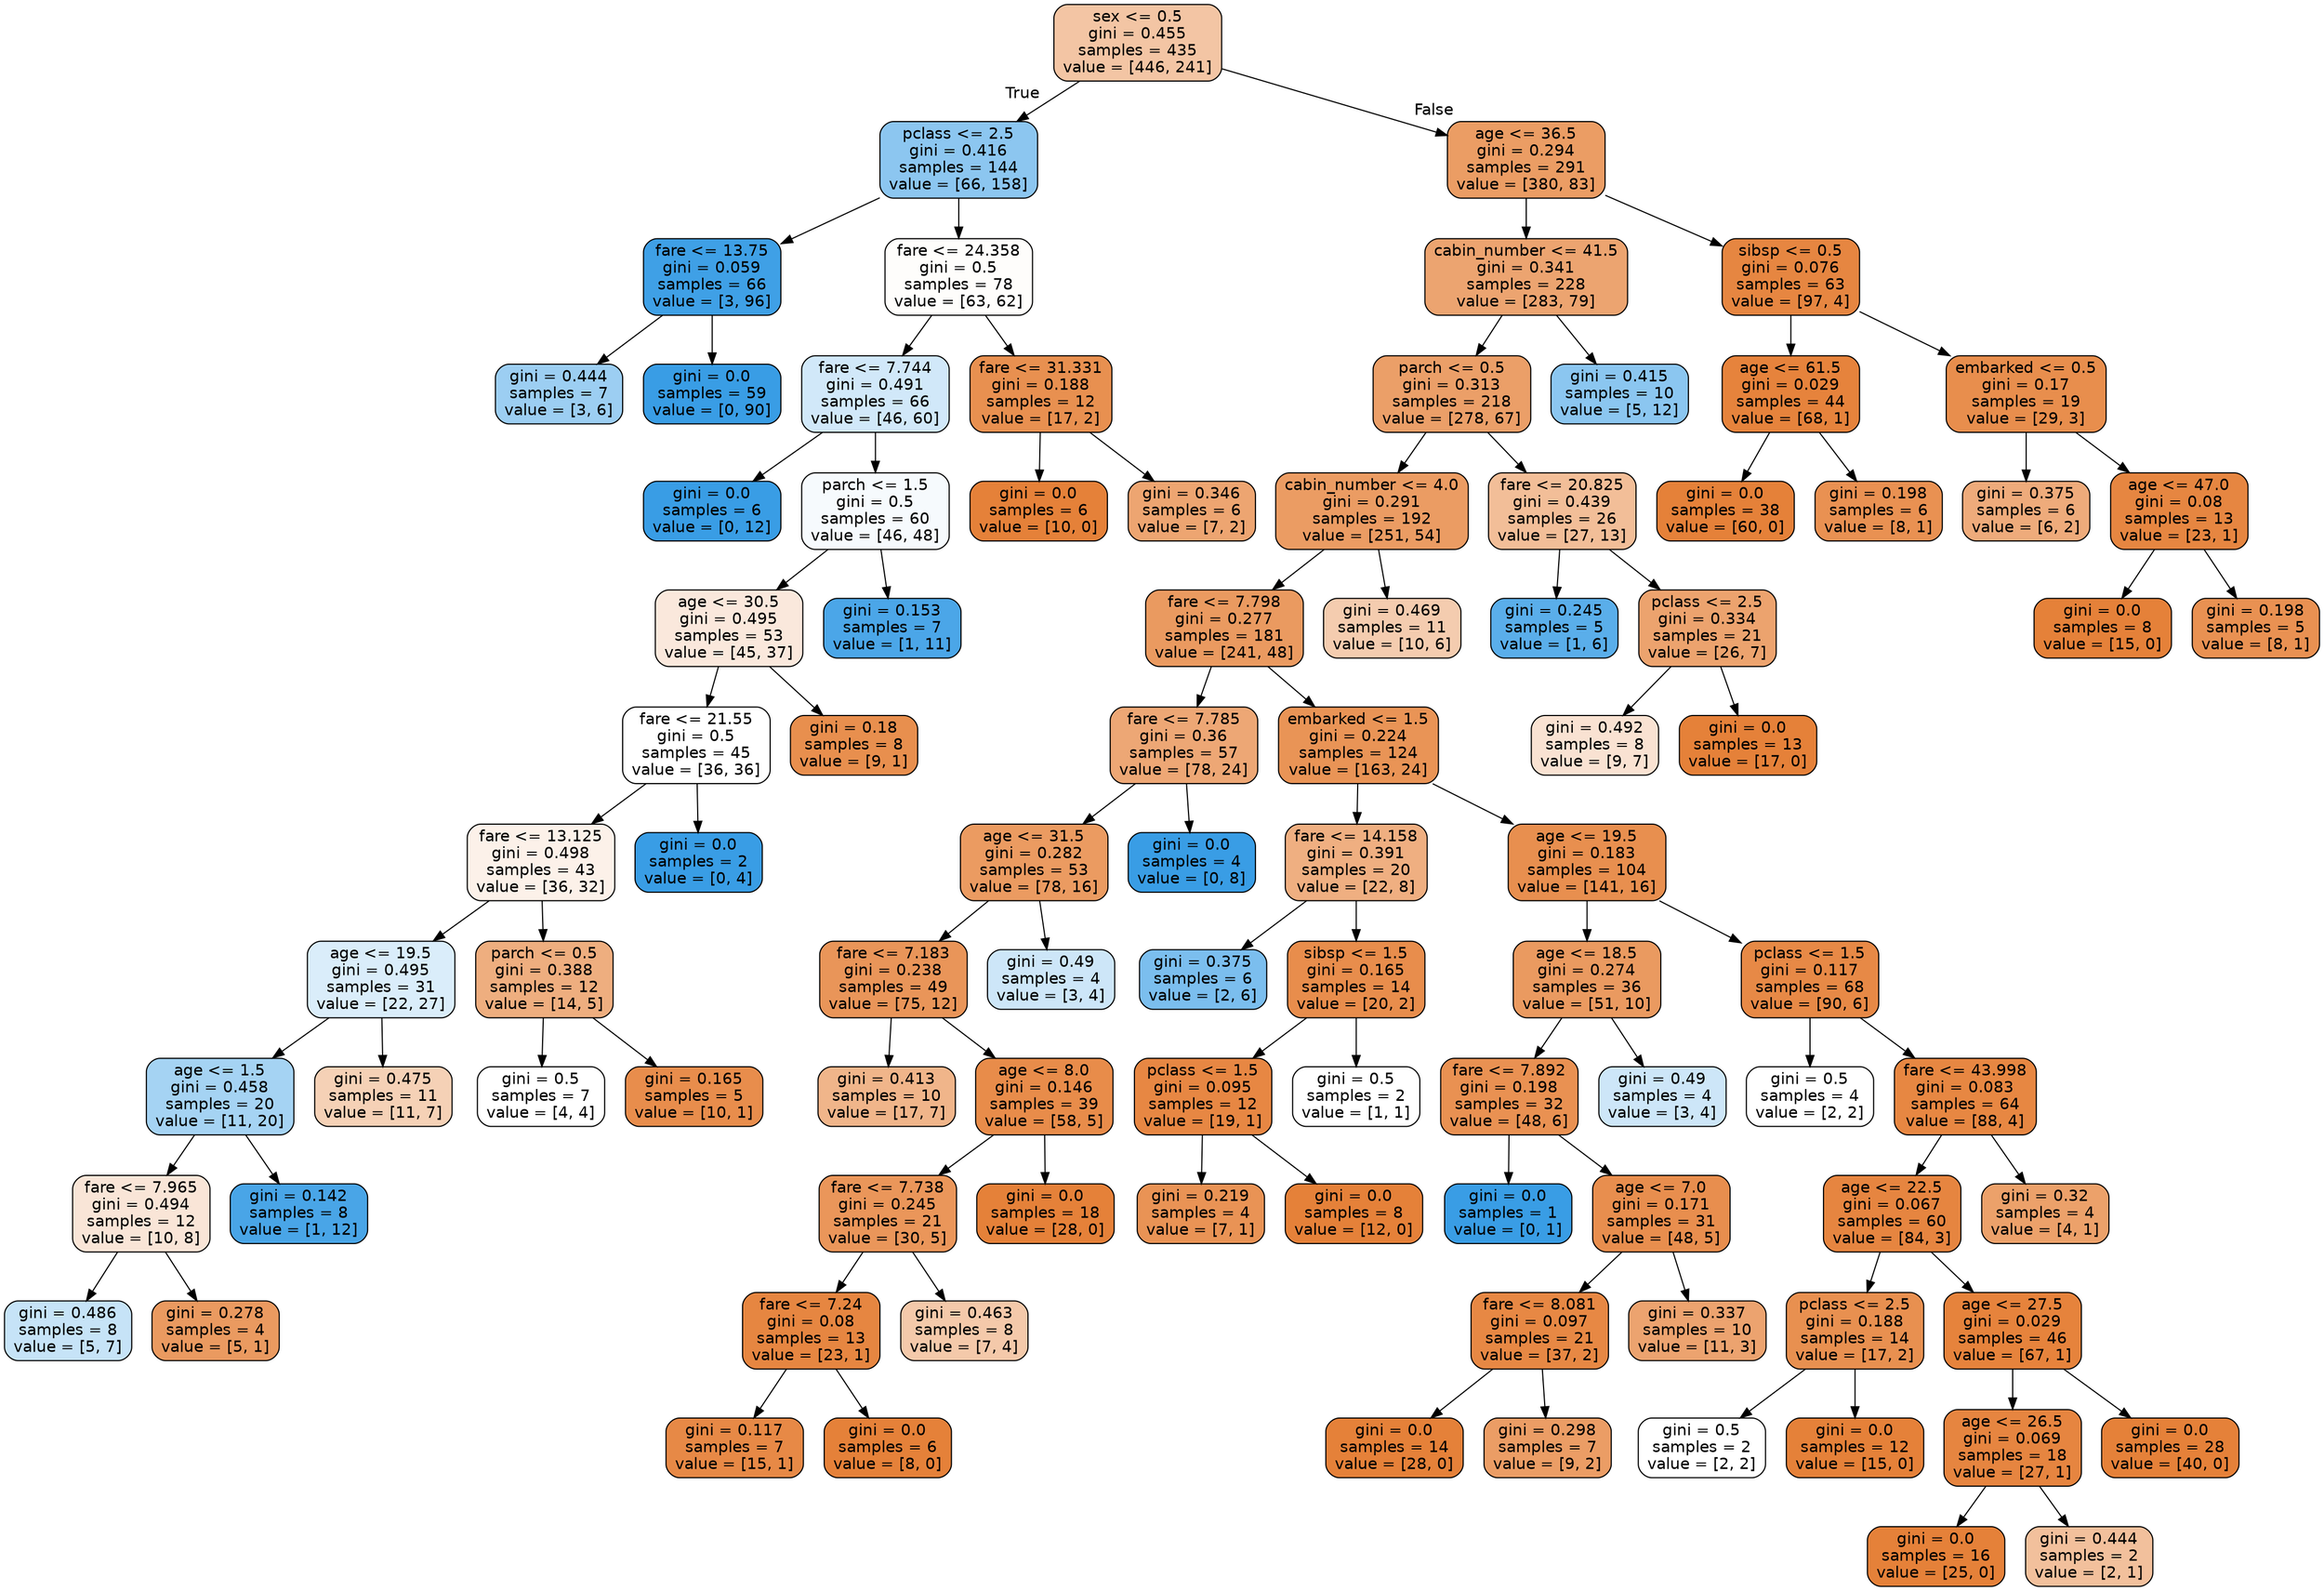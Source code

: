 digraph Tree {
node [shape=box, style="filled, rounded", color="black", fontname=helvetica] ;
edge [fontname=helvetica] ;
0 [label="sex <= 0.5\ngini = 0.455\nsamples = 435\nvalue = [446, 241]", fillcolor="#e5813975"] ;
1 [label="pclass <= 2.5\ngini = 0.416\nsamples = 144\nvalue = [66, 158]", fillcolor="#399de594"] ;
0 -> 1 [labeldistance=2.5, labelangle=45, headlabel="True"] ;
2 [label="fare <= 13.75\ngini = 0.059\nsamples = 66\nvalue = [3, 96]", fillcolor="#399de5f7"] ;
1 -> 2 ;
3 [label="gini = 0.444\nsamples = 7\nvalue = [3, 6]", fillcolor="#399de57f"] ;
2 -> 3 ;
4 [label="gini = 0.0\nsamples = 59\nvalue = [0, 90]", fillcolor="#399de5ff"] ;
2 -> 4 ;
5 [label="fare <= 24.358\ngini = 0.5\nsamples = 78\nvalue = [63, 62]", fillcolor="#e5813904"] ;
1 -> 5 ;
6 [label="fare <= 7.744\ngini = 0.491\nsamples = 66\nvalue = [46, 60]", fillcolor="#399de53b"] ;
5 -> 6 ;
7 [label="gini = 0.0\nsamples = 6\nvalue = [0, 12]", fillcolor="#399de5ff"] ;
6 -> 7 ;
8 [label="parch <= 1.5\ngini = 0.5\nsamples = 60\nvalue = [46, 48]", fillcolor="#399de50b"] ;
6 -> 8 ;
9 [label="age <= 30.5\ngini = 0.495\nsamples = 53\nvalue = [45, 37]", fillcolor="#e581392d"] ;
8 -> 9 ;
10 [label="fare <= 21.55\ngini = 0.5\nsamples = 45\nvalue = [36, 36]", fillcolor="#e5813900"] ;
9 -> 10 ;
11 [label="fare <= 13.125\ngini = 0.498\nsamples = 43\nvalue = [36, 32]", fillcolor="#e581391c"] ;
10 -> 11 ;
12 [label="age <= 19.5\ngini = 0.495\nsamples = 31\nvalue = [22, 27]", fillcolor="#399de52f"] ;
11 -> 12 ;
13 [label="age <= 1.5\ngini = 0.458\nsamples = 20\nvalue = [11, 20]", fillcolor="#399de573"] ;
12 -> 13 ;
14 [label="fare <= 7.965\ngini = 0.494\nsamples = 12\nvalue = [10, 8]", fillcolor="#e5813933"] ;
13 -> 14 ;
15 [label="gini = 0.486\nsamples = 8\nvalue = [5, 7]", fillcolor="#399de549"] ;
14 -> 15 ;
16 [label="gini = 0.278\nsamples = 4\nvalue = [5, 1]", fillcolor="#e58139cc"] ;
14 -> 16 ;
17 [label="gini = 0.142\nsamples = 8\nvalue = [1, 12]", fillcolor="#399de5ea"] ;
13 -> 17 ;
18 [label="gini = 0.475\nsamples = 11\nvalue = [11, 7]", fillcolor="#e581395d"] ;
12 -> 18 ;
19 [label="parch <= 0.5\ngini = 0.388\nsamples = 12\nvalue = [14, 5]", fillcolor="#e58139a4"] ;
11 -> 19 ;
20 [label="gini = 0.5\nsamples = 7\nvalue = [4, 4]", fillcolor="#e5813900"] ;
19 -> 20 ;
21 [label="gini = 0.165\nsamples = 5\nvalue = [10, 1]", fillcolor="#e58139e6"] ;
19 -> 21 ;
22 [label="gini = 0.0\nsamples = 2\nvalue = [0, 4]", fillcolor="#399de5ff"] ;
10 -> 22 ;
23 [label="gini = 0.18\nsamples = 8\nvalue = [9, 1]", fillcolor="#e58139e3"] ;
9 -> 23 ;
24 [label="gini = 0.153\nsamples = 7\nvalue = [1, 11]", fillcolor="#399de5e8"] ;
8 -> 24 ;
25 [label="fare <= 31.331\ngini = 0.188\nsamples = 12\nvalue = [17, 2]", fillcolor="#e58139e1"] ;
5 -> 25 ;
26 [label="gini = 0.0\nsamples = 6\nvalue = [10, 0]", fillcolor="#e58139ff"] ;
25 -> 26 ;
27 [label="gini = 0.346\nsamples = 6\nvalue = [7, 2]", fillcolor="#e58139b6"] ;
25 -> 27 ;
28 [label="age <= 36.5\ngini = 0.294\nsamples = 291\nvalue = [380, 83]", fillcolor="#e58139c7"] ;
0 -> 28 [labeldistance=2.5, labelangle=-45, headlabel="False"] ;
29 [label="cabin_number <= 41.5\ngini = 0.341\nsamples = 228\nvalue = [283, 79]", fillcolor="#e58139b8"] ;
28 -> 29 ;
30 [label="parch <= 0.5\ngini = 0.313\nsamples = 218\nvalue = [278, 67]", fillcolor="#e58139c2"] ;
29 -> 30 ;
31 [label="cabin_number <= 4.0\ngini = 0.291\nsamples = 192\nvalue = [251, 54]", fillcolor="#e58139c8"] ;
30 -> 31 ;
32 [label="fare <= 7.798\ngini = 0.277\nsamples = 181\nvalue = [241, 48]", fillcolor="#e58139cc"] ;
31 -> 32 ;
33 [label="fare <= 7.785\ngini = 0.36\nsamples = 57\nvalue = [78, 24]", fillcolor="#e58139b1"] ;
32 -> 33 ;
34 [label="age <= 31.5\ngini = 0.282\nsamples = 53\nvalue = [78, 16]", fillcolor="#e58139cb"] ;
33 -> 34 ;
35 [label="fare <= 7.183\ngini = 0.238\nsamples = 49\nvalue = [75, 12]", fillcolor="#e58139d6"] ;
34 -> 35 ;
36 [label="gini = 0.413\nsamples = 10\nvalue = [17, 7]", fillcolor="#e5813996"] ;
35 -> 36 ;
37 [label="age <= 8.0\ngini = 0.146\nsamples = 39\nvalue = [58, 5]", fillcolor="#e58139e9"] ;
35 -> 37 ;
38 [label="fare <= 7.738\ngini = 0.245\nsamples = 21\nvalue = [30, 5]", fillcolor="#e58139d4"] ;
37 -> 38 ;
39 [label="fare <= 7.24\ngini = 0.08\nsamples = 13\nvalue = [23, 1]", fillcolor="#e58139f4"] ;
38 -> 39 ;
40 [label="gini = 0.117\nsamples = 7\nvalue = [15, 1]", fillcolor="#e58139ee"] ;
39 -> 40 ;
41 [label="gini = 0.0\nsamples = 6\nvalue = [8, 0]", fillcolor="#e58139ff"] ;
39 -> 41 ;
42 [label="gini = 0.463\nsamples = 8\nvalue = [7, 4]", fillcolor="#e581396d"] ;
38 -> 42 ;
43 [label="gini = 0.0\nsamples = 18\nvalue = [28, 0]", fillcolor="#e58139ff"] ;
37 -> 43 ;
44 [label="gini = 0.49\nsamples = 4\nvalue = [3, 4]", fillcolor="#399de540"] ;
34 -> 44 ;
45 [label="gini = 0.0\nsamples = 4\nvalue = [0, 8]", fillcolor="#399de5ff"] ;
33 -> 45 ;
46 [label="embarked <= 1.5\ngini = 0.224\nsamples = 124\nvalue = [163, 24]", fillcolor="#e58139d9"] ;
32 -> 46 ;
47 [label="fare <= 14.158\ngini = 0.391\nsamples = 20\nvalue = [22, 8]", fillcolor="#e58139a2"] ;
46 -> 47 ;
48 [label="gini = 0.375\nsamples = 6\nvalue = [2, 6]", fillcolor="#399de5aa"] ;
47 -> 48 ;
49 [label="sibsp <= 1.5\ngini = 0.165\nsamples = 14\nvalue = [20, 2]", fillcolor="#e58139e6"] ;
47 -> 49 ;
50 [label="pclass <= 1.5\ngini = 0.095\nsamples = 12\nvalue = [19, 1]", fillcolor="#e58139f2"] ;
49 -> 50 ;
51 [label="gini = 0.219\nsamples = 4\nvalue = [7, 1]", fillcolor="#e58139db"] ;
50 -> 51 ;
52 [label="gini = 0.0\nsamples = 8\nvalue = [12, 0]", fillcolor="#e58139ff"] ;
50 -> 52 ;
53 [label="gini = 0.5\nsamples = 2\nvalue = [1, 1]", fillcolor="#e5813900"] ;
49 -> 53 ;
54 [label="age <= 19.5\ngini = 0.183\nsamples = 104\nvalue = [141, 16]", fillcolor="#e58139e2"] ;
46 -> 54 ;
55 [label="age <= 18.5\ngini = 0.274\nsamples = 36\nvalue = [51, 10]", fillcolor="#e58139cd"] ;
54 -> 55 ;
56 [label="fare <= 7.892\ngini = 0.198\nsamples = 32\nvalue = [48, 6]", fillcolor="#e58139df"] ;
55 -> 56 ;
57 [label="gini = 0.0\nsamples = 1\nvalue = [0, 1]", fillcolor="#399de5ff"] ;
56 -> 57 ;
58 [label="age <= 7.0\ngini = 0.171\nsamples = 31\nvalue = [48, 5]", fillcolor="#e58139e4"] ;
56 -> 58 ;
59 [label="fare <= 8.081\ngini = 0.097\nsamples = 21\nvalue = [37, 2]", fillcolor="#e58139f1"] ;
58 -> 59 ;
60 [label="gini = 0.0\nsamples = 14\nvalue = [28, 0]", fillcolor="#e58139ff"] ;
59 -> 60 ;
61 [label="gini = 0.298\nsamples = 7\nvalue = [9, 2]", fillcolor="#e58139c6"] ;
59 -> 61 ;
62 [label="gini = 0.337\nsamples = 10\nvalue = [11, 3]", fillcolor="#e58139b9"] ;
58 -> 62 ;
63 [label="gini = 0.49\nsamples = 4\nvalue = [3, 4]", fillcolor="#399de540"] ;
55 -> 63 ;
64 [label="pclass <= 1.5\ngini = 0.117\nsamples = 68\nvalue = [90, 6]", fillcolor="#e58139ee"] ;
54 -> 64 ;
65 [label="gini = 0.5\nsamples = 4\nvalue = [2, 2]", fillcolor="#e5813900"] ;
64 -> 65 ;
66 [label="fare <= 43.998\ngini = 0.083\nsamples = 64\nvalue = [88, 4]", fillcolor="#e58139f3"] ;
64 -> 66 ;
67 [label="age <= 22.5\ngini = 0.067\nsamples = 60\nvalue = [84, 3]", fillcolor="#e58139f6"] ;
66 -> 67 ;
68 [label="pclass <= 2.5\ngini = 0.188\nsamples = 14\nvalue = [17, 2]", fillcolor="#e58139e1"] ;
67 -> 68 ;
69 [label="gini = 0.5\nsamples = 2\nvalue = [2, 2]", fillcolor="#e5813900"] ;
68 -> 69 ;
70 [label="gini = 0.0\nsamples = 12\nvalue = [15, 0]", fillcolor="#e58139ff"] ;
68 -> 70 ;
71 [label="age <= 27.5\ngini = 0.029\nsamples = 46\nvalue = [67, 1]", fillcolor="#e58139fb"] ;
67 -> 71 ;
72 [label="age <= 26.5\ngini = 0.069\nsamples = 18\nvalue = [27, 1]", fillcolor="#e58139f6"] ;
71 -> 72 ;
73 [label="gini = 0.0\nsamples = 16\nvalue = [25, 0]", fillcolor="#e58139ff"] ;
72 -> 73 ;
74 [label="gini = 0.444\nsamples = 2\nvalue = [2, 1]", fillcolor="#e581397f"] ;
72 -> 74 ;
75 [label="gini = 0.0\nsamples = 28\nvalue = [40, 0]", fillcolor="#e58139ff"] ;
71 -> 75 ;
76 [label="gini = 0.32\nsamples = 4\nvalue = [4, 1]", fillcolor="#e58139bf"] ;
66 -> 76 ;
77 [label="gini = 0.469\nsamples = 11\nvalue = [10, 6]", fillcolor="#e5813966"] ;
31 -> 77 ;
78 [label="fare <= 20.825\ngini = 0.439\nsamples = 26\nvalue = [27, 13]", fillcolor="#e5813984"] ;
30 -> 78 ;
79 [label="gini = 0.245\nsamples = 5\nvalue = [1, 6]", fillcolor="#399de5d4"] ;
78 -> 79 ;
80 [label="pclass <= 2.5\ngini = 0.334\nsamples = 21\nvalue = [26, 7]", fillcolor="#e58139ba"] ;
78 -> 80 ;
81 [label="gini = 0.492\nsamples = 8\nvalue = [9, 7]", fillcolor="#e5813939"] ;
80 -> 81 ;
82 [label="gini = 0.0\nsamples = 13\nvalue = [17, 0]", fillcolor="#e58139ff"] ;
80 -> 82 ;
83 [label="gini = 0.415\nsamples = 10\nvalue = [5, 12]", fillcolor="#399de595"] ;
29 -> 83 ;
84 [label="sibsp <= 0.5\ngini = 0.076\nsamples = 63\nvalue = [97, 4]", fillcolor="#e58139f4"] ;
28 -> 84 ;
85 [label="age <= 61.5\ngini = 0.029\nsamples = 44\nvalue = [68, 1]", fillcolor="#e58139fb"] ;
84 -> 85 ;
86 [label="gini = 0.0\nsamples = 38\nvalue = [60, 0]", fillcolor="#e58139ff"] ;
85 -> 86 ;
87 [label="gini = 0.198\nsamples = 6\nvalue = [8, 1]", fillcolor="#e58139df"] ;
85 -> 87 ;
88 [label="embarked <= 0.5\ngini = 0.17\nsamples = 19\nvalue = [29, 3]", fillcolor="#e58139e5"] ;
84 -> 88 ;
89 [label="gini = 0.375\nsamples = 6\nvalue = [6, 2]", fillcolor="#e58139aa"] ;
88 -> 89 ;
90 [label="age <= 47.0\ngini = 0.08\nsamples = 13\nvalue = [23, 1]", fillcolor="#e58139f4"] ;
88 -> 90 ;
91 [label="gini = 0.0\nsamples = 8\nvalue = [15, 0]", fillcolor="#e58139ff"] ;
90 -> 91 ;
92 [label="gini = 0.198\nsamples = 5\nvalue = [8, 1]", fillcolor="#e58139df"] ;
90 -> 92 ;
}